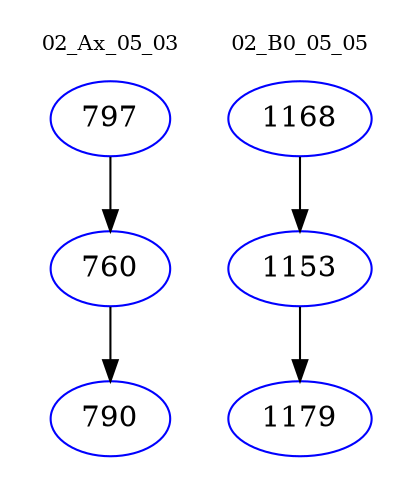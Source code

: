 digraph{
subgraph cluster_0 {
color = white
label = "02_Ax_05_03";
fontsize=10;
T0_797 [label="797", color="blue"]
T0_797 -> T0_760 [color="black"]
T0_760 [label="760", color="blue"]
T0_760 -> T0_790 [color="black"]
T0_790 [label="790", color="blue"]
}
subgraph cluster_1 {
color = white
label = "02_B0_05_05";
fontsize=10;
T1_1168 [label="1168", color="blue"]
T1_1168 -> T1_1153 [color="black"]
T1_1153 [label="1153", color="blue"]
T1_1153 -> T1_1179 [color="black"]
T1_1179 [label="1179", color="blue"]
}
}
